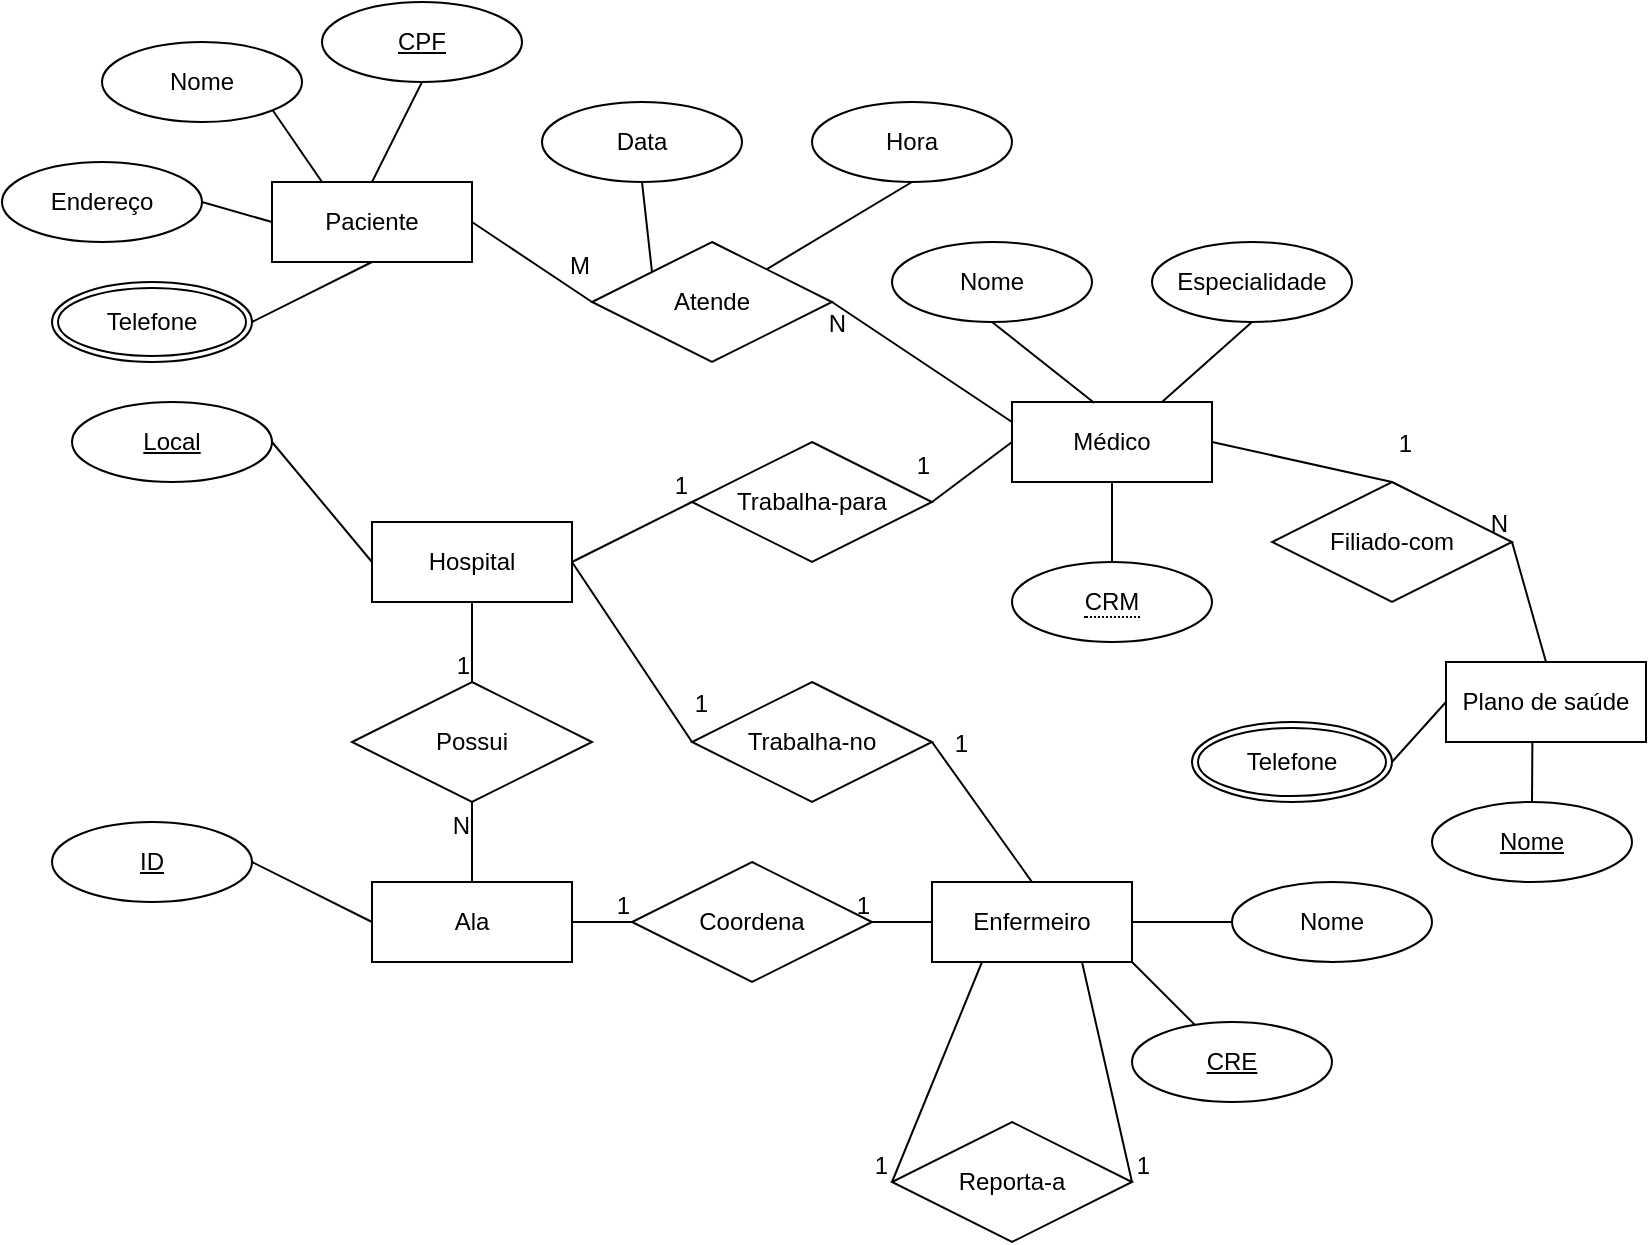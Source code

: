 <mxfile version="21.7.1" type="github">
  <diagram name="Página-1" id="zRZEZzBakJOeWsGbwAF0">
    <mxGraphModel dx="3059" dy="1000" grid="1" gridSize="10" guides="1" tooltips="1" connect="1" arrows="1" fold="1" page="1" pageScale="1" pageWidth="827" pageHeight="1169" math="0" shadow="0">
      <root>
        <mxCell id="0" />
        <mxCell id="1" parent="0" />
        <mxCell id="LJSA0B60iwPBgxlD1cPa-2" value="Hospital" style="whiteSpace=wrap;html=1;align=center;" parent="1" vertex="1">
          <mxGeometry x="-615" y="280" width="100" height="40" as="geometry" />
        </mxCell>
        <mxCell id="LJSA0B60iwPBgxlD1cPa-5" value="Local" style="ellipse;whiteSpace=wrap;html=1;align=center;fontStyle=4;" parent="1" vertex="1">
          <mxGeometry x="-765" y="220" width="100" height="40" as="geometry" />
        </mxCell>
        <mxCell id="LJSA0B60iwPBgxlD1cPa-9" value="" style="endArrow=none;html=1;rounded=0;exitX=1;exitY=0.5;exitDx=0;exitDy=0;entryX=0;entryY=0.5;entryDx=0;entryDy=0;" parent="1" source="LJSA0B60iwPBgxlD1cPa-5" target="LJSA0B60iwPBgxlD1cPa-2" edge="1">
          <mxGeometry relative="1" as="geometry">
            <mxPoint x="-475" y="500" as="sourcePoint" />
            <mxPoint x="-315" y="500" as="targetPoint" />
          </mxGeometry>
        </mxCell>
        <mxCell id="LJSA0B60iwPBgxlD1cPa-10" value="Ala" style="whiteSpace=wrap;html=1;align=center;" parent="1" vertex="1">
          <mxGeometry x="-615" y="460" width="100" height="40" as="geometry" />
        </mxCell>
        <mxCell id="LJSA0B60iwPBgxlD1cPa-11" value="ID" style="ellipse;whiteSpace=wrap;html=1;align=center;fontStyle=4;" parent="1" vertex="1">
          <mxGeometry x="-775" y="430" width="100" height="40" as="geometry" />
        </mxCell>
        <mxCell id="LJSA0B60iwPBgxlD1cPa-12" value="" style="endArrow=none;html=1;rounded=0;exitX=1;exitY=0.5;exitDx=0;exitDy=0;entryX=0;entryY=0.5;entryDx=0;entryDy=0;" parent="1" source="LJSA0B60iwPBgxlD1cPa-11" target="LJSA0B60iwPBgxlD1cPa-10" edge="1">
          <mxGeometry relative="1" as="geometry">
            <mxPoint x="-475" y="500" as="sourcePoint" />
            <mxPoint x="-315" y="500" as="targetPoint" />
          </mxGeometry>
        </mxCell>
        <mxCell id="LJSA0B60iwPBgxlD1cPa-14" value="Possui" style="shape=rhombus;perimeter=rhombusPerimeter;whiteSpace=wrap;html=1;align=center;" parent="1" vertex="1">
          <mxGeometry x="-625" y="360" width="120" height="60" as="geometry" />
        </mxCell>
        <mxCell id="LJSA0B60iwPBgxlD1cPa-16" value="Enfermeiro" style="whiteSpace=wrap;html=1;align=center;" parent="1" vertex="1">
          <mxGeometry x="-335" y="460" width="100" height="40" as="geometry" />
        </mxCell>
        <mxCell id="LJSA0B60iwPBgxlD1cPa-17" value="Coordena" style="shape=rhombus;perimeter=rhombusPerimeter;whiteSpace=wrap;html=1;align=center;" parent="1" vertex="1">
          <mxGeometry x="-485" y="450" width="120" height="60" as="geometry" />
        </mxCell>
        <mxCell id="LJSA0B60iwPBgxlD1cPa-20" value="Trabalha-no" style="shape=rhombus;perimeter=rhombusPerimeter;whiteSpace=wrap;html=1;align=center;" parent="1" vertex="1">
          <mxGeometry x="-455" y="360" width="120" height="60" as="geometry" />
        </mxCell>
        <mxCell id="LJSA0B60iwPBgxlD1cPa-25" value="Nome" style="ellipse;whiteSpace=wrap;html=1;align=center;" parent="1" vertex="1">
          <mxGeometry x="-185" y="460" width="100" height="40" as="geometry" />
        </mxCell>
        <mxCell id="LJSA0B60iwPBgxlD1cPa-26" value="" style="endArrow=none;html=1;rounded=0;" parent="1" source="LJSA0B60iwPBgxlD1cPa-16" target="LJSA0B60iwPBgxlD1cPa-25" edge="1">
          <mxGeometry relative="1" as="geometry">
            <mxPoint x="-515" y="480" as="sourcePoint" />
            <mxPoint x="-355" y="480" as="targetPoint" />
          </mxGeometry>
        </mxCell>
        <mxCell id="LJSA0B60iwPBgxlD1cPa-27" value="CRE" style="ellipse;whiteSpace=wrap;html=1;align=center;fontStyle=4;" parent="1" vertex="1">
          <mxGeometry x="-235" y="530" width="100" height="40" as="geometry" />
        </mxCell>
        <mxCell id="LJSA0B60iwPBgxlD1cPa-28" value="" style="endArrow=none;html=1;rounded=0;exitX=1;exitY=1;exitDx=0;exitDy=0;" parent="1" source="LJSA0B60iwPBgxlD1cPa-16" target="LJSA0B60iwPBgxlD1cPa-27" edge="1">
          <mxGeometry relative="1" as="geometry">
            <mxPoint x="-375" y="470" as="sourcePoint" />
            <mxPoint x="-215" y="470" as="targetPoint" />
          </mxGeometry>
        </mxCell>
        <mxCell id="LJSA0B60iwPBgxlD1cPa-29" value="Reporta-a" style="shape=rhombus;perimeter=rhombusPerimeter;whiteSpace=wrap;html=1;align=center;" parent="1" vertex="1">
          <mxGeometry x="-355" y="580" width="120" height="60" as="geometry" />
        </mxCell>
        <mxCell id="LJSA0B60iwPBgxlD1cPa-36" value="" style="endArrow=none;html=1;rounded=0;exitX=0.5;exitY=1;exitDx=0;exitDy=0;entryX=0.5;entryY=0;entryDx=0;entryDy=0;" parent="1" source="LJSA0B60iwPBgxlD1cPa-2" target="LJSA0B60iwPBgxlD1cPa-14" edge="1">
          <mxGeometry relative="1" as="geometry">
            <mxPoint x="-595" y="410" as="sourcePoint" />
            <mxPoint x="-435" y="410" as="targetPoint" />
          </mxGeometry>
        </mxCell>
        <mxCell id="LJSA0B60iwPBgxlD1cPa-37" value="1" style="resizable=0;html=1;whiteSpace=wrap;align=right;verticalAlign=bottom;" parent="LJSA0B60iwPBgxlD1cPa-36" connectable="0" vertex="1">
          <mxGeometry x="1" relative="1" as="geometry" />
        </mxCell>
        <mxCell id="LJSA0B60iwPBgxlD1cPa-38" value="" style="endArrow=none;html=1;rounded=0;entryX=0.5;entryY=1;entryDx=0;entryDy=0;exitX=0.5;exitY=0;exitDx=0;exitDy=0;" parent="1" source="LJSA0B60iwPBgxlD1cPa-10" target="LJSA0B60iwPBgxlD1cPa-14" edge="1">
          <mxGeometry relative="1" as="geometry">
            <mxPoint x="-595" y="410" as="sourcePoint" />
            <mxPoint x="-435" y="410" as="targetPoint" />
          </mxGeometry>
        </mxCell>
        <mxCell id="LJSA0B60iwPBgxlD1cPa-39" value="N" style="resizable=0;html=1;whiteSpace=wrap;align=right;verticalAlign=bottom;" parent="LJSA0B60iwPBgxlD1cPa-38" connectable="0" vertex="1">
          <mxGeometry x="1" relative="1" as="geometry">
            <mxPoint y="20" as="offset" />
          </mxGeometry>
        </mxCell>
        <mxCell id="LJSA0B60iwPBgxlD1cPa-40" value="" style="endArrow=none;html=1;rounded=0;exitX=1;exitY=0.5;exitDx=0;exitDy=0;entryX=0;entryY=0.5;entryDx=0;entryDy=0;" parent="1" source="LJSA0B60iwPBgxlD1cPa-10" target="LJSA0B60iwPBgxlD1cPa-17" edge="1">
          <mxGeometry relative="1" as="geometry">
            <mxPoint x="-555" y="330" as="sourcePoint" />
            <mxPoint x="-555" y="370" as="targetPoint" />
          </mxGeometry>
        </mxCell>
        <mxCell id="LJSA0B60iwPBgxlD1cPa-41" value="1" style="resizable=0;html=1;whiteSpace=wrap;align=right;verticalAlign=bottom;" parent="LJSA0B60iwPBgxlD1cPa-40" connectable="0" vertex="1">
          <mxGeometry x="1" relative="1" as="geometry" />
        </mxCell>
        <mxCell id="LJSA0B60iwPBgxlD1cPa-42" value="" style="endArrow=none;html=1;rounded=0;exitX=0;exitY=0.5;exitDx=0;exitDy=0;entryX=1;entryY=0.5;entryDx=0;entryDy=0;" parent="1" source="LJSA0B60iwPBgxlD1cPa-16" target="LJSA0B60iwPBgxlD1cPa-17" edge="1">
          <mxGeometry relative="1" as="geometry">
            <mxPoint x="-545" y="340" as="sourcePoint" />
            <mxPoint x="-545" y="380" as="targetPoint" />
          </mxGeometry>
        </mxCell>
        <mxCell id="LJSA0B60iwPBgxlD1cPa-43" value="1" style="resizable=0;html=1;whiteSpace=wrap;align=right;verticalAlign=bottom;" parent="LJSA0B60iwPBgxlD1cPa-42" connectable="0" vertex="1">
          <mxGeometry x="1" relative="1" as="geometry" />
        </mxCell>
        <mxCell id="LJSA0B60iwPBgxlD1cPa-44" value="" style="endArrow=none;html=1;rounded=0;exitX=0.25;exitY=1;exitDx=0;exitDy=0;entryX=0;entryY=0.5;entryDx=0;entryDy=0;" parent="1" source="LJSA0B60iwPBgxlD1cPa-16" target="LJSA0B60iwPBgxlD1cPa-29" edge="1">
          <mxGeometry relative="1" as="geometry">
            <mxPoint x="-535" y="350" as="sourcePoint" />
            <mxPoint x="-535" y="390" as="targetPoint" />
          </mxGeometry>
        </mxCell>
        <mxCell id="LJSA0B60iwPBgxlD1cPa-45" value="1" style="resizable=0;html=1;whiteSpace=wrap;align=right;verticalAlign=bottom;" parent="LJSA0B60iwPBgxlD1cPa-44" connectable="0" vertex="1">
          <mxGeometry x="1" relative="1" as="geometry" />
        </mxCell>
        <mxCell id="LJSA0B60iwPBgxlD1cPa-46" value="" style="endArrow=none;html=1;rounded=0;exitX=0.75;exitY=1;exitDx=0;exitDy=0;entryX=1;entryY=0.5;entryDx=0;entryDy=0;" parent="1" source="LJSA0B60iwPBgxlD1cPa-16" target="LJSA0B60iwPBgxlD1cPa-29" edge="1">
          <mxGeometry relative="1" as="geometry">
            <mxPoint x="-525" y="360" as="sourcePoint" />
            <mxPoint x="-525" y="400" as="targetPoint" />
          </mxGeometry>
        </mxCell>
        <mxCell id="LJSA0B60iwPBgxlD1cPa-47" value="1" style="resizable=0;html=1;whiteSpace=wrap;align=right;verticalAlign=bottom;" parent="LJSA0B60iwPBgxlD1cPa-46" connectable="0" vertex="1">
          <mxGeometry x="1" relative="1" as="geometry">
            <mxPoint x="10" as="offset" />
          </mxGeometry>
        </mxCell>
        <mxCell id="LJSA0B60iwPBgxlD1cPa-48" value="Médico" style="whiteSpace=wrap;html=1;align=center;" parent="1" vertex="1">
          <mxGeometry x="-295" y="220" width="100" height="40" as="geometry" />
        </mxCell>
        <mxCell id="LJSA0B60iwPBgxlD1cPa-49" value="Trabalha-para" style="shape=rhombus;perimeter=rhombusPerimeter;whiteSpace=wrap;html=1;align=center;" parent="1" vertex="1">
          <mxGeometry x="-455" y="240" width="120" height="60" as="geometry" />
        </mxCell>
        <mxCell id="LJSA0B60iwPBgxlD1cPa-51" value="" style="endArrow=none;html=1;rounded=0;exitX=1;exitY=0.5;exitDx=0;exitDy=0;entryX=0;entryY=0.5;entryDx=0;entryDy=0;" parent="1" source="LJSA0B60iwPBgxlD1cPa-2" target="LJSA0B60iwPBgxlD1cPa-49" edge="1">
          <mxGeometry relative="1" as="geometry">
            <mxPoint x="-515" y="370" as="sourcePoint" />
            <mxPoint x="-515" y="410" as="targetPoint" />
          </mxGeometry>
        </mxCell>
        <mxCell id="LJSA0B60iwPBgxlD1cPa-52" value="1" style="resizable=0;html=1;whiteSpace=wrap;align=right;verticalAlign=bottom;" parent="LJSA0B60iwPBgxlD1cPa-51" connectable="0" vertex="1">
          <mxGeometry x="1" relative="1" as="geometry" />
        </mxCell>
        <mxCell id="LJSA0B60iwPBgxlD1cPa-53" value="" style="endArrow=none;html=1;rounded=0;exitX=0;exitY=0.5;exitDx=0;exitDy=0;entryX=1;entryY=0.5;entryDx=0;entryDy=0;" parent="1" source="LJSA0B60iwPBgxlD1cPa-48" target="LJSA0B60iwPBgxlD1cPa-49" edge="1">
          <mxGeometry relative="1" as="geometry">
            <mxPoint x="-505" y="380" as="sourcePoint" />
            <mxPoint x="-505" y="420" as="targetPoint" />
          </mxGeometry>
        </mxCell>
        <mxCell id="LJSA0B60iwPBgxlD1cPa-54" value="1" style="resizable=0;html=1;whiteSpace=wrap;align=right;verticalAlign=bottom;" parent="LJSA0B60iwPBgxlD1cPa-53" connectable="0" vertex="1">
          <mxGeometry x="1" relative="1" as="geometry">
            <mxPoint y="-10" as="offset" />
          </mxGeometry>
        </mxCell>
        <mxCell id="LJSA0B60iwPBgxlD1cPa-55" value="" style="endArrow=none;html=1;rounded=0;exitX=1;exitY=0.5;exitDx=0;exitDy=0;entryX=0;entryY=0.5;entryDx=0;entryDy=0;" parent="1" source="LJSA0B60iwPBgxlD1cPa-2" target="LJSA0B60iwPBgxlD1cPa-20" edge="1">
          <mxGeometry relative="1" as="geometry">
            <mxPoint x="-495" y="390" as="sourcePoint" />
            <mxPoint x="-495" y="430" as="targetPoint" />
          </mxGeometry>
        </mxCell>
        <mxCell id="LJSA0B60iwPBgxlD1cPa-56" value="1" style="resizable=0;html=1;whiteSpace=wrap;align=right;verticalAlign=bottom;" parent="LJSA0B60iwPBgxlD1cPa-55" connectable="0" vertex="1">
          <mxGeometry x="1" relative="1" as="geometry">
            <mxPoint x="10" y="-10" as="offset" />
          </mxGeometry>
        </mxCell>
        <mxCell id="LJSA0B60iwPBgxlD1cPa-57" value="" style="endArrow=none;html=1;rounded=0;exitX=1;exitY=0.5;exitDx=0;exitDy=0;entryX=0.5;entryY=0;entryDx=0;entryDy=0;" parent="1" source="LJSA0B60iwPBgxlD1cPa-20" target="LJSA0B60iwPBgxlD1cPa-16" edge="1">
          <mxGeometry relative="1" as="geometry">
            <mxPoint x="-485" y="400" as="sourcePoint" />
            <mxPoint x="-485" y="440" as="targetPoint" />
          </mxGeometry>
        </mxCell>
        <mxCell id="LJSA0B60iwPBgxlD1cPa-58" value="1" style="resizable=0;html=1;whiteSpace=wrap;align=right;verticalAlign=bottom;" parent="LJSA0B60iwPBgxlD1cPa-57" connectable="0" vertex="1">
          <mxGeometry x="1" relative="1" as="geometry">
            <mxPoint x="-30" y="-60" as="offset" />
          </mxGeometry>
        </mxCell>
        <mxCell id="LJSA0B60iwPBgxlD1cPa-59" value="Filiado-com" style="shape=rhombus;perimeter=rhombusPerimeter;whiteSpace=wrap;html=1;align=center;" parent="1" vertex="1">
          <mxGeometry x="-165" y="260" width="120" height="60" as="geometry" />
        </mxCell>
        <mxCell id="LJSA0B60iwPBgxlD1cPa-60" value="Plano de saúde" style="whiteSpace=wrap;html=1;align=center;" parent="1" vertex="1">
          <mxGeometry x="-78" y="350" width="100" height="40" as="geometry" />
        </mxCell>
        <mxCell id="LJSA0B60iwPBgxlD1cPa-61" value="" style="endArrow=none;html=1;rounded=0;exitX=1;exitY=0.5;exitDx=0;exitDy=0;entryX=0.5;entryY=0;entryDx=0;entryDy=0;" parent="1" source="LJSA0B60iwPBgxlD1cPa-48" target="LJSA0B60iwPBgxlD1cPa-59" edge="1">
          <mxGeometry relative="1" as="geometry">
            <mxPoint x="-235" y="353.5" as="sourcePoint" />
            <mxPoint x="-125" y="426.5" as="targetPoint" />
          </mxGeometry>
        </mxCell>
        <mxCell id="LJSA0B60iwPBgxlD1cPa-62" value="1" style="resizable=0;html=1;whiteSpace=wrap;align=right;verticalAlign=bottom;" parent="LJSA0B60iwPBgxlD1cPa-61" connectable="0" vertex="1">
          <mxGeometry x="1" relative="1" as="geometry">
            <mxPoint x="12" y="-10" as="offset" />
          </mxGeometry>
        </mxCell>
        <mxCell id="LJSA0B60iwPBgxlD1cPa-63" value="" style="endArrow=none;html=1;rounded=0;entryX=1;entryY=0.5;entryDx=0;entryDy=0;exitX=0.5;exitY=0;exitDx=0;exitDy=0;" parent="1" source="LJSA0B60iwPBgxlD1cPa-60" target="LJSA0B60iwPBgxlD1cPa-59" edge="1">
          <mxGeometry relative="1" as="geometry">
            <mxPoint x="-185" y="420" as="sourcePoint" />
            <mxPoint x="-25" y="420" as="targetPoint" />
          </mxGeometry>
        </mxCell>
        <mxCell id="LJSA0B60iwPBgxlD1cPa-64" value="N" style="resizable=0;html=1;whiteSpace=wrap;align=right;verticalAlign=bottom;" parent="LJSA0B60iwPBgxlD1cPa-63" connectable="0" vertex="1">
          <mxGeometry x="1" relative="1" as="geometry" />
        </mxCell>
        <mxCell id="LJSA0B60iwPBgxlD1cPa-66" value="" style="endArrow=none;html=1;rounded=0;exitX=0.432;exitY=0.99;exitDx=0;exitDy=0;exitPerimeter=0;entryX=0.5;entryY=0;entryDx=0;entryDy=0;" parent="1" source="LJSA0B60iwPBgxlD1cPa-60" target="LJSA0B60iwPBgxlD1cPa-67" edge="1">
          <mxGeometry relative="1" as="geometry">
            <mxPoint x="-165" y="470" as="sourcePoint" />
            <mxPoint x="-35" y="420" as="targetPoint" />
          </mxGeometry>
        </mxCell>
        <mxCell id="LJSA0B60iwPBgxlD1cPa-67" value="Nome" style="ellipse;whiteSpace=wrap;html=1;align=center;fontStyle=4;" parent="1" vertex="1">
          <mxGeometry x="-85" y="420" width="100" height="40" as="geometry" />
        </mxCell>
        <mxCell id="LJSA0B60iwPBgxlD1cPa-70" value="" style="endArrow=none;html=1;rounded=0;entryX=0;entryY=0.5;entryDx=0;entryDy=0;exitX=1;exitY=0.5;exitDx=0;exitDy=0;" parent="1" source="LJSA0B60iwPBgxlD1cPa-71" target="LJSA0B60iwPBgxlD1cPa-60" edge="1">
          <mxGeometry relative="1" as="geometry">
            <mxPoint x="-105" y="400.0" as="sourcePoint" />
            <mxPoint x="-155" y="400" as="targetPoint" />
          </mxGeometry>
        </mxCell>
        <mxCell id="LJSA0B60iwPBgxlD1cPa-71" value="Telefone" style="ellipse;shape=doubleEllipse;margin=3;whiteSpace=wrap;html=1;align=center;" parent="1" vertex="1">
          <mxGeometry x="-205" y="380" width="100" height="40" as="geometry" />
        </mxCell>
        <mxCell id="LJSA0B60iwPBgxlD1cPa-72" value="&lt;span style=&quot;border-bottom: 1px dotted&quot;&gt;CRM&lt;br&gt;&lt;/span&gt;" style="ellipse;whiteSpace=wrap;html=1;align=center;" parent="1" vertex="1">
          <mxGeometry x="-295" y="300" width="100" height="40" as="geometry" />
        </mxCell>
        <mxCell id="LJSA0B60iwPBgxlD1cPa-74" value="" style="endArrow=none;html=1;rounded=0;entryX=0.5;entryY=1;entryDx=0;entryDy=0;exitX=0.5;exitY=0;exitDx=0;exitDy=0;" parent="1" source="LJSA0B60iwPBgxlD1cPa-72" target="LJSA0B60iwPBgxlD1cPa-48" edge="1">
          <mxGeometry relative="1" as="geometry">
            <mxPoint x="-335" y="400" as="sourcePoint" />
            <mxPoint x="-175" y="400" as="targetPoint" />
          </mxGeometry>
        </mxCell>
        <mxCell id="LJSA0B60iwPBgxlD1cPa-75" value="Nome" style="ellipse;whiteSpace=wrap;html=1;align=center;" parent="1" vertex="1">
          <mxGeometry x="-355" y="140" width="100" height="40" as="geometry" />
        </mxCell>
        <mxCell id="LJSA0B60iwPBgxlD1cPa-76" value="" style="endArrow=none;html=1;rounded=0;exitX=0.5;exitY=1;exitDx=0;exitDy=0;entryX=0.412;entryY=0.013;entryDx=0;entryDy=0;entryPerimeter=0;" parent="1" source="LJSA0B60iwPBgxlD1cPa-75" target="LJSA0B60iwPBgxlD1cPa-48" edge="1">
          <mxGeometry relative="1" as="geometry">
            <mxPoint x="-335" y="400" as="sourcePoint" />
            <mxPoint x="-175" y="400" as="targetPoint" />
          </mxGeometry>
        </mxCell>
        <mxCell id="LJSA0B60iwPBgxlD1cPa-77" value="Especialidade" style="ellipse;whiteSpace=wrap;html=1;align=center;" parent="1" vertex="1">
          <mxGeometry x="-225" y="140" width="100" height="40" as="geometry" />
        </mxCell>
        <mxCell id="LJSA0B60iwPBgxlD1cPa-78" value="" style="endArrow=none;html=1;rounded=0;entryX=0.5;entryY=1;entryDx=0;entryDy=0;exitX=0.75;exitY=0;exitDx=0;exitDy=0;" parent="1" source="LJSA0B60iwPBgxlD1cPa-48" target="LJSA0B60iwPBgxlD1cPa-77" edge="1">
          <mxGeometry relative="1" as="geometry">
            <mxPoint x="-335" y="400" as="sourcePoint" />
            <mxPoint x="-175" y="400" as="targetPoint" />
          </mxGeometry>
        </mxCell>
        <mxCell id="LJSA0B60iwPBgxlD1cPa-79" value="Atende" style="shape=rhombus;perimeter=rhombusPerimeter;whiteSpace=wrap;html=1;align=center;" parent="1" vertex="1">
          <mxGeometry x="-505" y="140" width="120" height="60" as="geometry" />
        </mxCell>
        <mxCell id="LJSA0B60iwPBgxlD1cPa-80" value="" style="endArrow=none;html=1;rounded=0;entryX=0;entryY=0.25;entryDx=0;entryDy=0;exitX=1;exitY=0.5;exitDx=0;exitDy=0;" parent="1" source="LJSA0B60iwPBgxlD1cPa-79" target="LJSA0B60iwPBgxlD1cPa-48" edge="1">
          <mxGeometry relative="1" as="geometry">
            <mxPoint x="-470" y="270" as="sourcePoint" />
            <mxPoint x="-310" y="270" as="targetPoint" />
          </mxGeometry>
        </mxCell>
        <mxCell id="LJSA0B60iwPBgxlD1cPa-81" value="N" style="resizable=0;html=1;whiteSpace=wrap;align=right;verticalAlign=bottom;" parent="LJSA0B60iwPBgxlD1cPa-80" connectable="0" vertex="1">
          <mxGeometry x="1" relative="1" as="geometry">
            <mxPoint x="-81" y="-40" as="offset" />
          </mxGeometry>
        </mxCell>
        <mxCell id="LJSA0B60iwPBgxlD1cPa-85" value="Paciente" style="whiteSpace=wrap;html=1;align=center;" parent="1" vertex="1">
          <mxGeometry x="-665" y="110" width="100" height="40" as="geometry" />
        </mxCell>
        <mxCell id="LJSA0B60iwPBgxlD1cPa-92" value="" style="endArrow=none;html=1;rounded=0;entryX=1;entryY=0.5;entryDx=0;entryDy=0;exitX=0;exitY=0.5;exitDx=0;exitDy=0;" parent="1" source="LJSA0B60iwPBgxlD1cPa-79" target="LJSA0B60iwPBgxlD1cPa-85" edge="1">
          <mxGeometry relative="1" as="geometry">
            <mxPoint x="-440" y="310" as="sourcePoint" />
            <mxPoint x="-280" y="310" as="targetPoint" />
          </mxGeometry>
        </mxCell>
        <mxCell id="LJSA0B60iwPBgxlD1cPa-93" value="M" style="resizable=0;html=1;whiteSpace=wrap;align=right;verticalAlign=bottom;" parent="LJSA0B60iwPBgxlD1cPa-92" connectable="0" vertex="1">
          <mxGeometry x="1" relative="1" as="geometry">
            <mxPoint x="60" y="30" as="offset" />
          </mxGeometry>
        </mxCell>
        <mxCell id="LJSA0B60iwPBgxlD1cPa-94" value="Data" style="ellipse;whiteSpace=wrap;html=1;align=center;" parent="1" vertex="1">
          <mxGeometry x="-530" y="70" width="100" height="40" as="geometry" />
        </mxCell>
        <mxCell id="LJSA0B60iwPBgxlD1cPa-95" value="Hora" style="ellipse;whiteSpace=wrap;html=1;align=center;" parent="1" vertex="1">
          <mxGeometry x="-395" y="70" width="100" height="40" as="geometry" />
        </mxCell>
        <mxCell id="LJSA0B60iwPBgxlD1cPa-97" value="" style="endArrow=none;html=1;rounded=0;entryX=0.5;entryY=1;entryDx=0;entryDy=0;" parent="1" source="LJSA0B60iwPBgxlD1cPa-79" target="LJSA0B60iwPBgxlD1cPa-95" edge="1">
          <mxGeometry relative="1" as="geometry">
            <mxPoint x="-510" y="200" as="sourcePoint" />
            <mxPoint x="-350" y="200" as="targetPoint" />
          </mxGeometry>
        </mxCell>
        <mxCell id="LJSA0B60iwPBgxlD1cPa-98" value="" style="endArrow=none;html=1;rounded=0;exitX=0.5;exitY=1;exitDx=0;exitDy=0;entryX=0;entryY=0;entryDx=0;entryDy=0;" parent="1" source="LJSA0B60iwPBgxlD1cPa-94" target="LJSA0B60iwPBgxlD1cPa-79" edge="1">
          <mxGeometry relative="1" as="geometry">
            <mxPoint x="-510" y="200" as="sourcePoint" />
            <mxPoint x="-480" y="130" as="targetPoint" />
          </mxGeometry>
        </mxCell>
        <mxCell id="LJSA0B60iwPBgxlD1cPa-99" value="CPF" style="ellipse;whiteSpace=wrap;html=1;align=center;fontStyle=4;" parent="1" vertex="1">
          <mxGeometry x="-640" y="20" width="100" height="40" as="geometry" />
        </mxCell>
        <mxCell id="LJSA0B60iwPBgxlD1cPa-100" value="" style="endArrow=none;html=1;rounded=0;entryX=0.5;entryY=1;entryDx=0;entryDy=0;exitX=0.5;exitY=0;exitDx=0;exitDy=0;" parent="1" source="LJSA0B60iwPBgxlD1cPa-85" target="LJSA0B60iwPBgxlD1cPa-99" edge="1">
          <mxGeometry relative="1" as="geometry">
            <mxPoint x="-750" y="100" as="sourcePoint" />
            <mxPoint x="-590" y="100" as="targetPoint" />
          </mxGeometry>
        </mxCell>
        <mxCell id="LJSA0B60iwPBgxlD1cPa-101" value="Nome" style="ellipse;whiteSpace=wrap;html=1;align=center;" parent="1" vertex="1">
          <mxGeometry x="-750" y="40" width="100" height="40" as="geometry" />
        </mxCell>
        <mxCell id="LJSA0B60iwPBgxlD1cPa-103" value="Telefone" style="ellipse;shape=doubleEllipse;margin=3;whiteSpace=wrap;html=1;align=center;" parent="1" vertex="1">
          <mxGeometry x="-775" y="160" width="100" height="40" as="geometry" />
        </mxCell>
        <mxCell id="LJSA0B60iwPBgxlD1cPa-104" value="Endereço" style="ellipse;whiteSpace=wrap;html=1;align=center;" parent="1" vertex="1">
          <mxGeometry x="-800" y="100" width="100" height="40" as="geometry" />
        </mxCell>
        <mxCell id="LJSA0B60iwPBgxlD1cPa-105" value="" style="endArrow=none;html=1;rounded=0;exitX=1;exitY=0.5;exitDx=0;exitDy=0;entryX=0;entryY=0.5;entryDx=0;entryDy=0;" parent="1" source="LJSA0B60iwPBgxlD1cPa-104" target="LJSA0B60iwPBgxlD1cPa-85" edge="1">
          <mxGeometry relative="1" as="geometry">
            <mxPoint x="-760" y="100" as="sourcePoint" />
            <mxPoint x="-600" y="100" as="targetPoint" />
          </mxGeometry>
        </mxCell>
        <mxCell id="LJSA0B60iwPBgxlD1cPa-106" value="" style="endArrow=none;html=1;rounded=0;exitX=1;exitY=0.5;exitDx=0;exitDy=0;entryX=0.5;entryY=1;entryDx=0;entryDy=0;" parent="1" source="LJSA0B60iwPBgxlD1cPa-103" target="LJSA0B60iwPBgxlD1cPa-85" edge="1">
          <mxGeometry relative="1" as="geometry">
            <mxPoint x="-675" y="199.31" as="sourcePoint" />
            <mxPoint x="-515" y="199.31" as="targetPoint" />
          </mxGeometry>
        </mxCell>
        <mxCell id="LJSA0B60iwPBgxlD1cPa-107" value="" style="endArrow=none;html=1;rounded=0;exitX=1;exitY=1;exitDx=0;exitDy=0;entryX=0.25;entryY=0;entryDx=0;entryDy=0;" parent="1" source="LJSA0B60iwPBgxlD1cPa-101" target="LJSA0B60iwPBgxlD1cPa-85" edge="1">
          <mxGeometry relative="1" as="geometry">
            <mxPoint x="-760" y="100" as="sourcePoint" />
            <mxPoint x="-600" y="100" as="targetPoint" />
          </mxGeometry>
        </mxCell>
      </root>
    </mxGraphModel>
  </diagram>
</mxfile>

